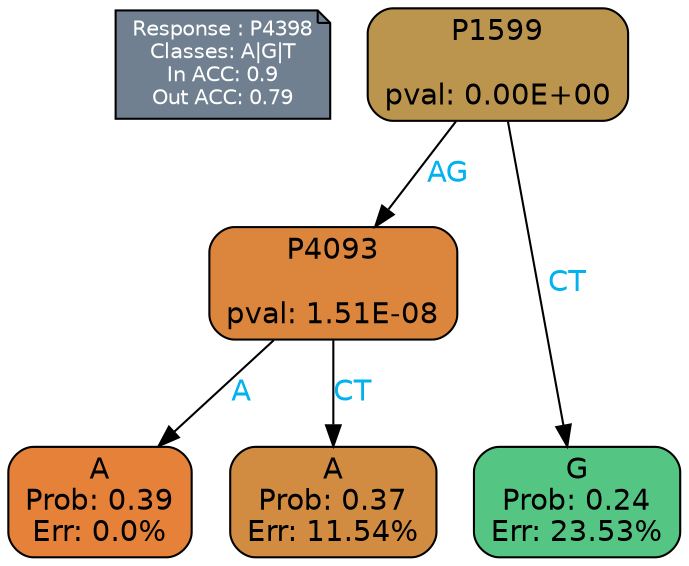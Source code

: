 digraph Tree {
node [shape=box, style="filled, rounded", color="black", fontname=helvetica] ;
graph [ranksep=equally, splines=polylines, bgcolor=transparent, dpi=600] ;
edge [fontname=helvetica] ;
LEGEND [label="Response : P4398
Classes: A|G|T
In ACC: 0.9
Out ACC: 0.79
",shape=note,align=left,style=filled,fillcolor="slategray",fontcolor="white",fontsize=10];1 [label="P1599

pval: 0.00E+00", fillcolor="#bb954e"] ;
2 [label="P4093

pval: 1.51E-08", fillcolor="#db863c"] ;
3 [label="A
Prob: 0.39
Err: 0.0%", fillcolor="#e58139"] ;
4 [label="A
Prob: 0.37
Err: 11.54%", fillcolor="#d18c41"] ;
5 [label="G
Prob: 0.24
Err: 23.53%", fillcolor="#55c584"] ;
1 -> 2 [label="AG",fontcolor=deepskyblue2] ;
1 -> 5 [label="CT",fontcolor=deepskyblue2] ;
2 -> 3 [label="A",fontcolor=deepskyblue2] ;
2 -> 4 [label="CT",fontcolor=deepskyblue2] ;
{rank = same; 3;4;5;}{rank = same; LEGEND;1;}}